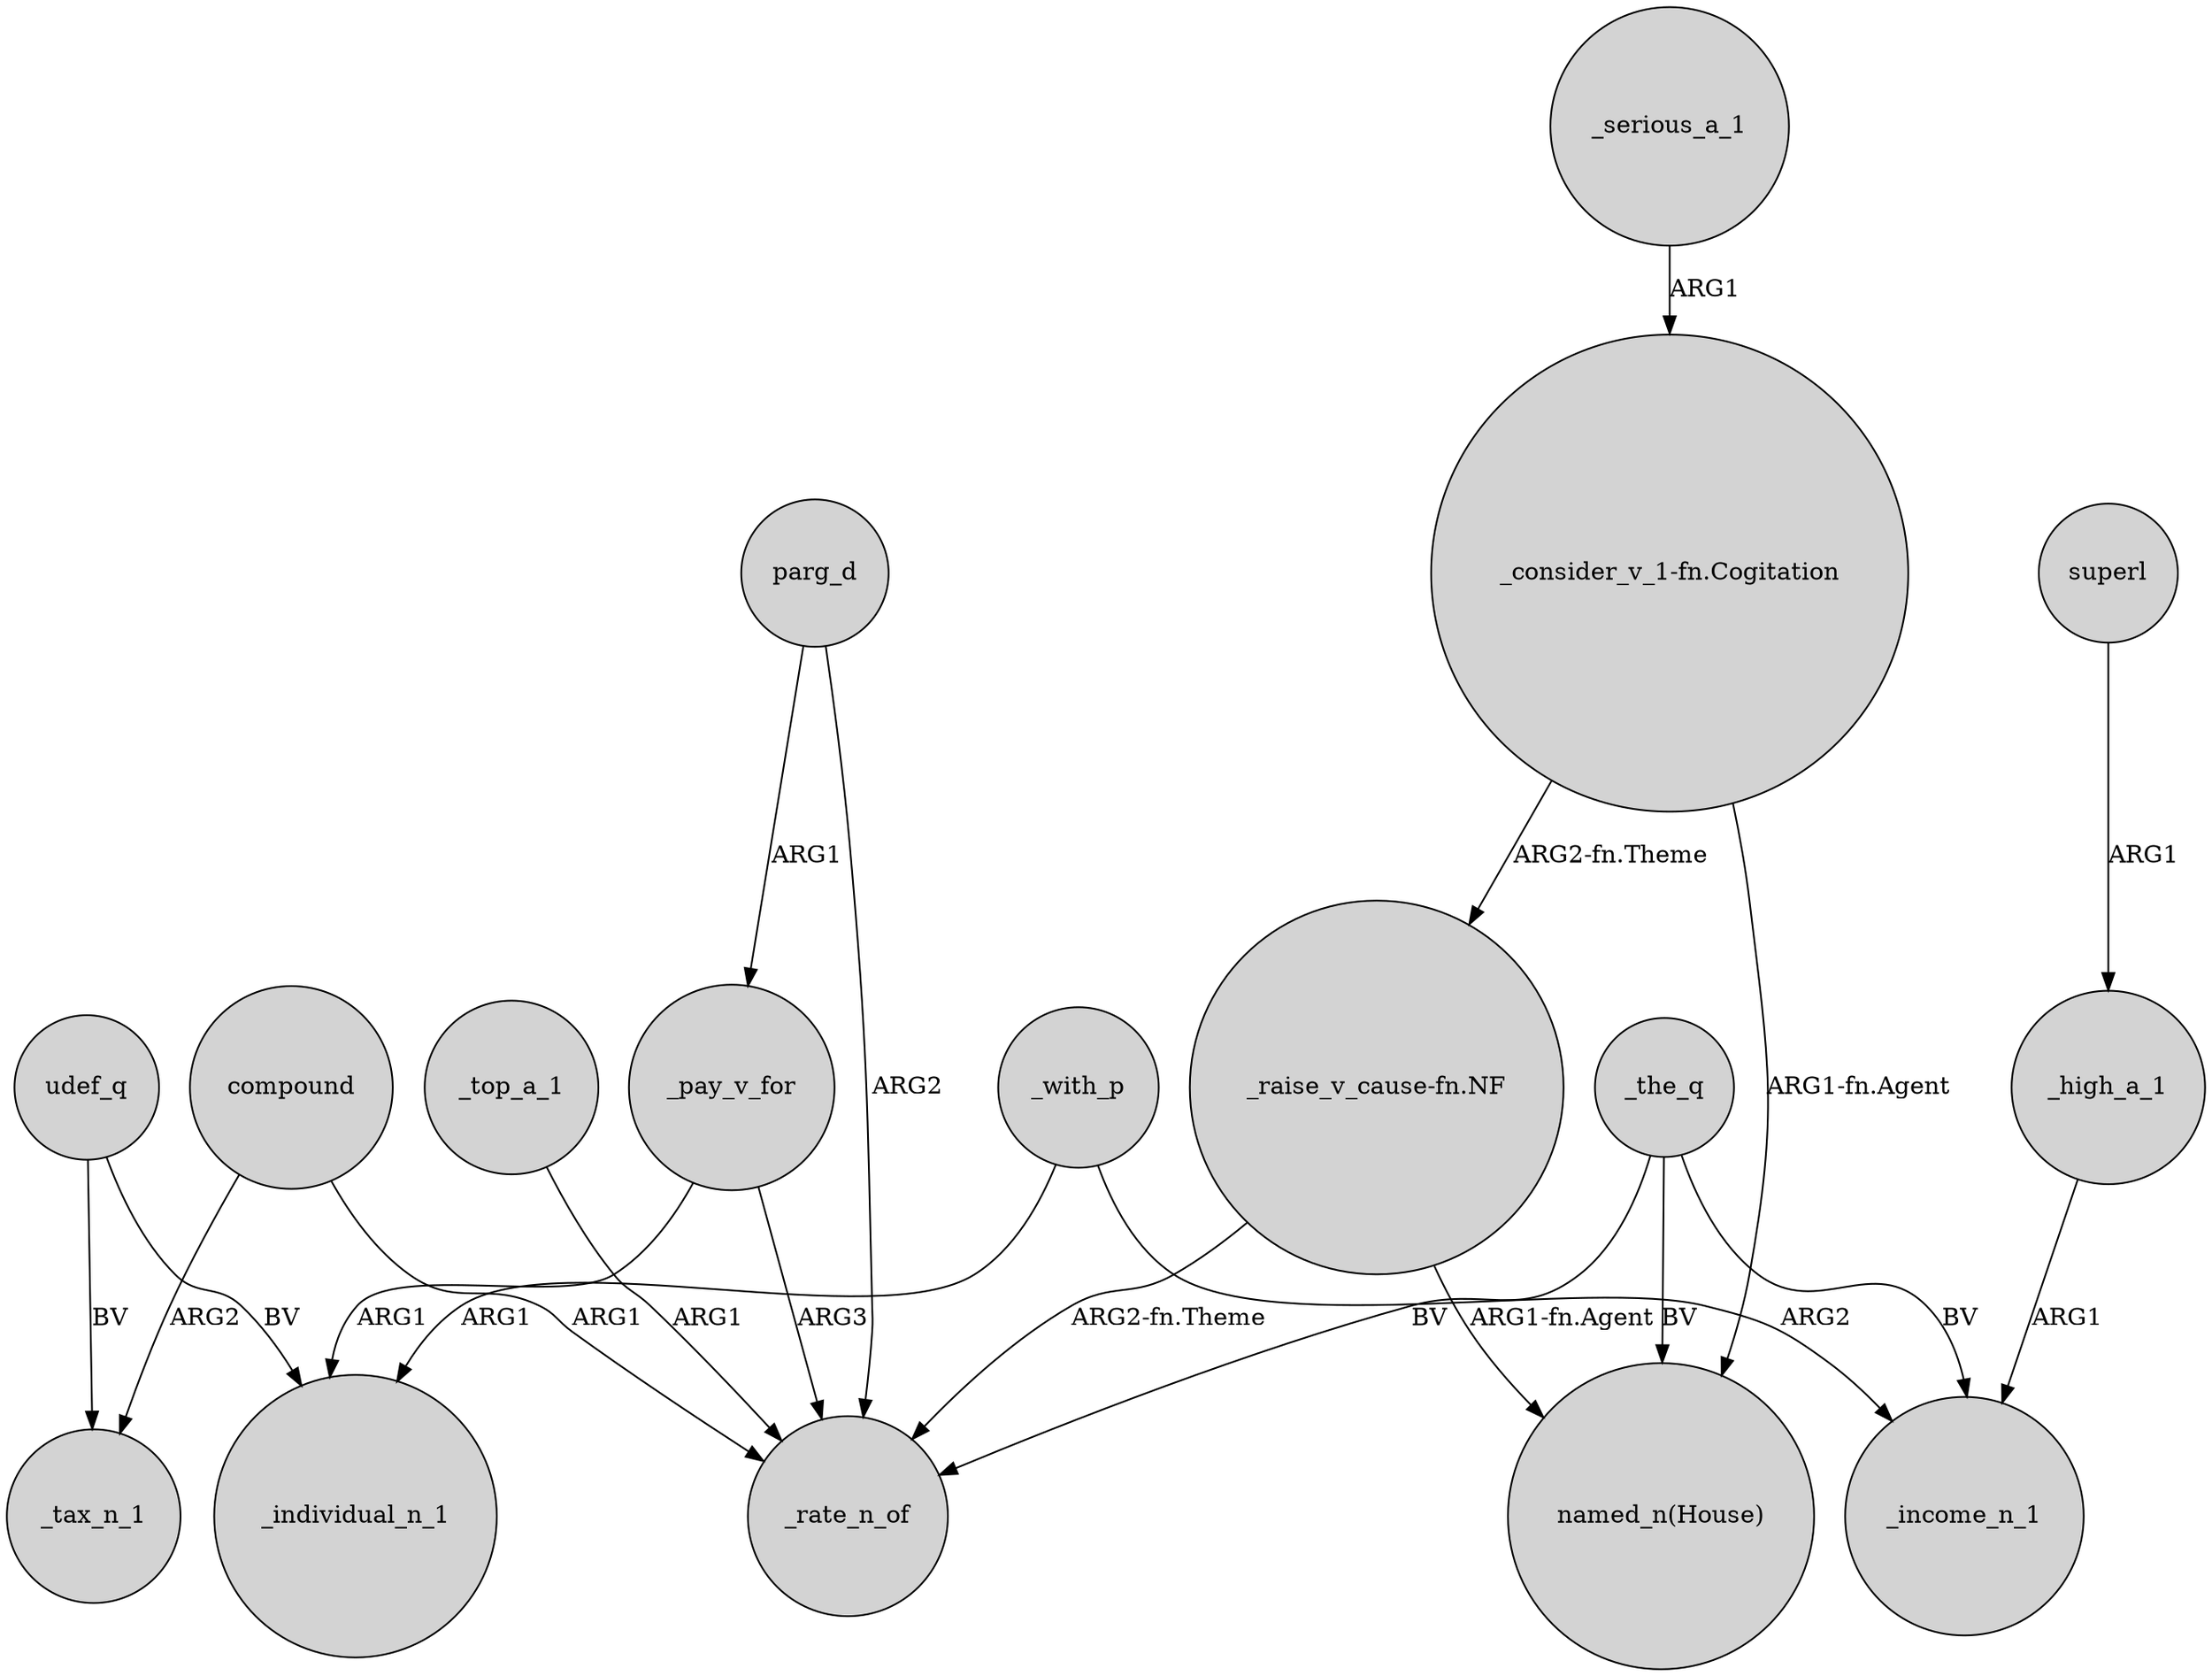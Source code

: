 digraph {
	node [shape=circle style=filled]
	_with_p -> _individual_n_1 [label=ARG1]
	_high_a_1 -> _income_n_1 [label=ARG1]
	superl -> _high_a_1 [label=ARG1]
	compound -> _rate_n_of [label=ARG1]
	_serious_a_1 -> "_consider_v_1-fn.Cogitation" [label=ARG1]
	"_consider_v_1-fn.Cogitation" -> "_raise_v_cause-fn.NF" [label="ARG2-fn.Theme"]
	udef_q -> _individual_n_1 [label=BV]
	_the_q -> "named_n(House)" [label=BV]
	_the_q -> _rate_n_of [label=BV]
	udef_q -> _tax_n_1 [label=BV]
	"_consider_v_1-fn.Cogitation" -> "named_n(House)" [label="ARG1-fn.Agent"]
	_top_a_1 -> _rate_n_of [label=ARG1]
	_with_p -> _income_n_1 [label=ARG2]
	_pay_v_for -> _individual_n_1 [label=ARG1]
	compound -> _tax_n_1 [label=ARG2]
	"_raise_v_cause-fn.NF" -> "named_n(House)" [label="ARG1-fn.Agent"]
	parg_d -> _rate_n_of [label=ARG2]
	_the_q -> _income_n_1 [label=BV]
	parg_d -> _pay_v_for [label=ARG1]
	"_raise_v_cause-fn.NF" -> _rate_n_of [label="ARG2-fn.Theme"]
	_pay_v_for -> _rate_n_of [label=ARG3]
}
